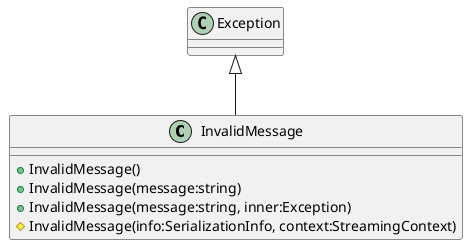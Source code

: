@startuml
class InvalidMessage {
    + InvalidMessage()
    + InvalidMessage(message:string)
    + InvalidMessage(message:string, inner:Exception)
    # InvalidMessage(info:SerializationInfo, context:StreamingContext)
}
Exception <|-- InvalidMessage
@enduml
